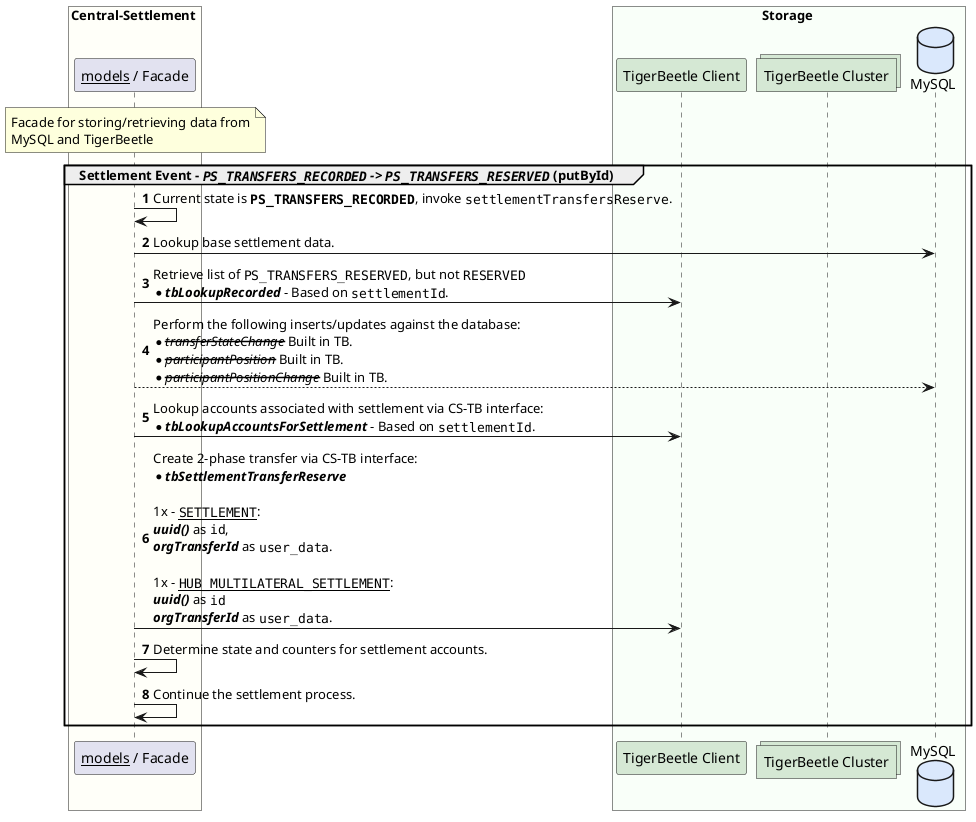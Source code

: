 @startuml

box Central-Settlement #FFFFF9
    participant "__models__ / Facade" as cs_facade

    note over cs_facade
        Facade for storing/retrieving data from
        MySQL and TigerBeetle
    end note
end box

box Storage #F9FFF9
	participant "TigerBeetle Client" as tb_client #D5E8D4
	collections "TigerBeetle Cluster" as tb_nodes #D5E8D4
	database "MySQL" as cl_db #DAE8FC
end box

autonumber
group Settlement Event - //""PS_TRANSFERS_RECORDED"" -> ""PS_TRANSFERS_RESERVED""// (putById)
    cs_facade -> cs_facade : Current state is **""PS_TRANSFERS_RECORDED""**, invoke ""settlementTransfersReserve"".
    cs_facade -> cl_db : Lookup base settlement data.
    cs_facade -> tb_client : Retrieve list of ""PS_TRANSFERS_RESERVED"", but not ""RESERVED""\n*//**tbLookupRecorded**// - Based on ""settlementId"".
    cs_facade --> cl_db : Perform the following inserts/updates against the database:\n*--//transferStateChange//-- Built in TB.\n*--//participantPosition//-- Built in TB.\n*--//participantPositionChange//-- Built in TB.
    cs_facade -> tb_client : Lookup accounts associated with settlement via CS-TB interface:\n*//**tbLookupAccountsForSettlement**// - Based on ""settlementId"".
    cs_facade -> tb_client : Create 2-phase transfer via CS-TB interface:\n*//**tbSettlementTransferReserve**//\n\n1x - __""SETTLEMENT""__:\n**//uuid()//** as ""id"",\n**//orgTransferId//** as ""user_data"".\n\n1x - __""HUB_MULTILATERAL_SETTLEMENT""__:\n**//uuid()//** as ""id""\n**//orgTransferId//** as ""user_data"".
    cs_facade -> cs_facade : Determine state and counters for settlement accounts.
    cs_facade -> cs_facade : Continue the settlement process.
end

@enduml
